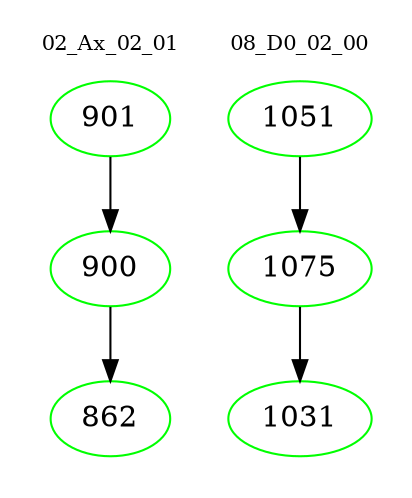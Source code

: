 digraph{
subgraph cluster_0 {
color = white
label = "02_Ax_02_01";
fontsize=10;
T0_901 [label="901", color="green"]
T0_901 -> T0_900 [color="black"]
T0_900 [label="900", color="green"]
T0_900 -> T0_862 [color="black"]
T0_862 [label="862", color="green"]
}
subgraph cluster_1 {
color = white
label = "08_D0_02_00";
fontsize=10;
T1_1051 [label="1051", color="green"]
T1_1051 -> T1_1075 [color="black"]
T1_1075 [label="1075", color="green"]
T1_1075 -> T1_1031 [color="black"]
T1_1031 [label="1031", color="green"]
}
}
